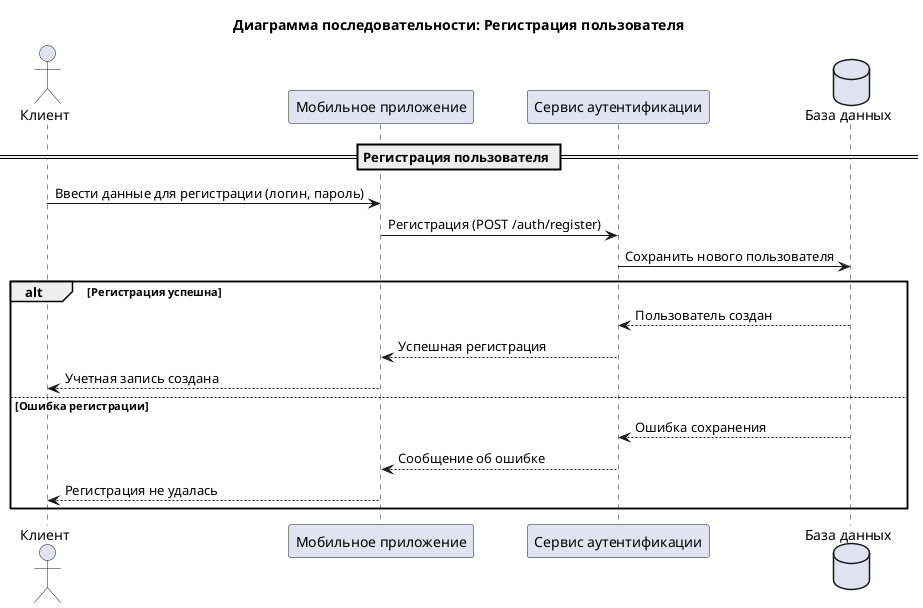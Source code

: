 @startuml
title Диаграмма последовательности: Регистрация пользователя

actor Клиент as User
participant "Мобильное приложение" as MobileApp
participant "Сервис аутентификации" as AuthService
database "База данных" as DB

== Регистрация пользователя ==
User -> MobileApp: Ввести данные для регистрации (логин, пароль)
MobileApp -> AuthService: Регистрация (POST /auth/register)
AuthService -> DB: Сохранить нового пользователя

alt Регистрация успешна
    DB --> AuthService: Пользователь создан
    AuthService --> MobileApp: Успешная регистрация
    MobileApp --> User: Учетная запись создана
else Ошибка регистрации
    DB --> AuthService: Ошибка сохранения
    AuthService --> MobileApp: Сообщение об ошибке
    MobileApp --> User: Регистрация не удалась
end

@enduml
